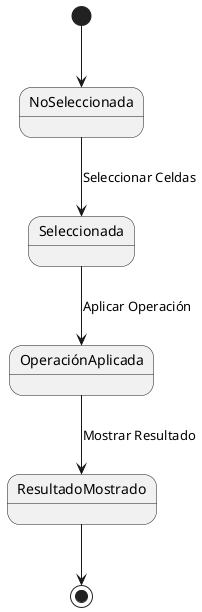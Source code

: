 @startuml
[*] --> NoSeleccionada
NoSeleccionada --> Seleccionada : Seleccionar Celdas
Seleccionada --> OperaciónAplicada : Aplicar Operación
OperaciónAplicada --> ResultadoMostrado : Mostrar Resultado
ResultadoMostrado --> [*]
@enduml
